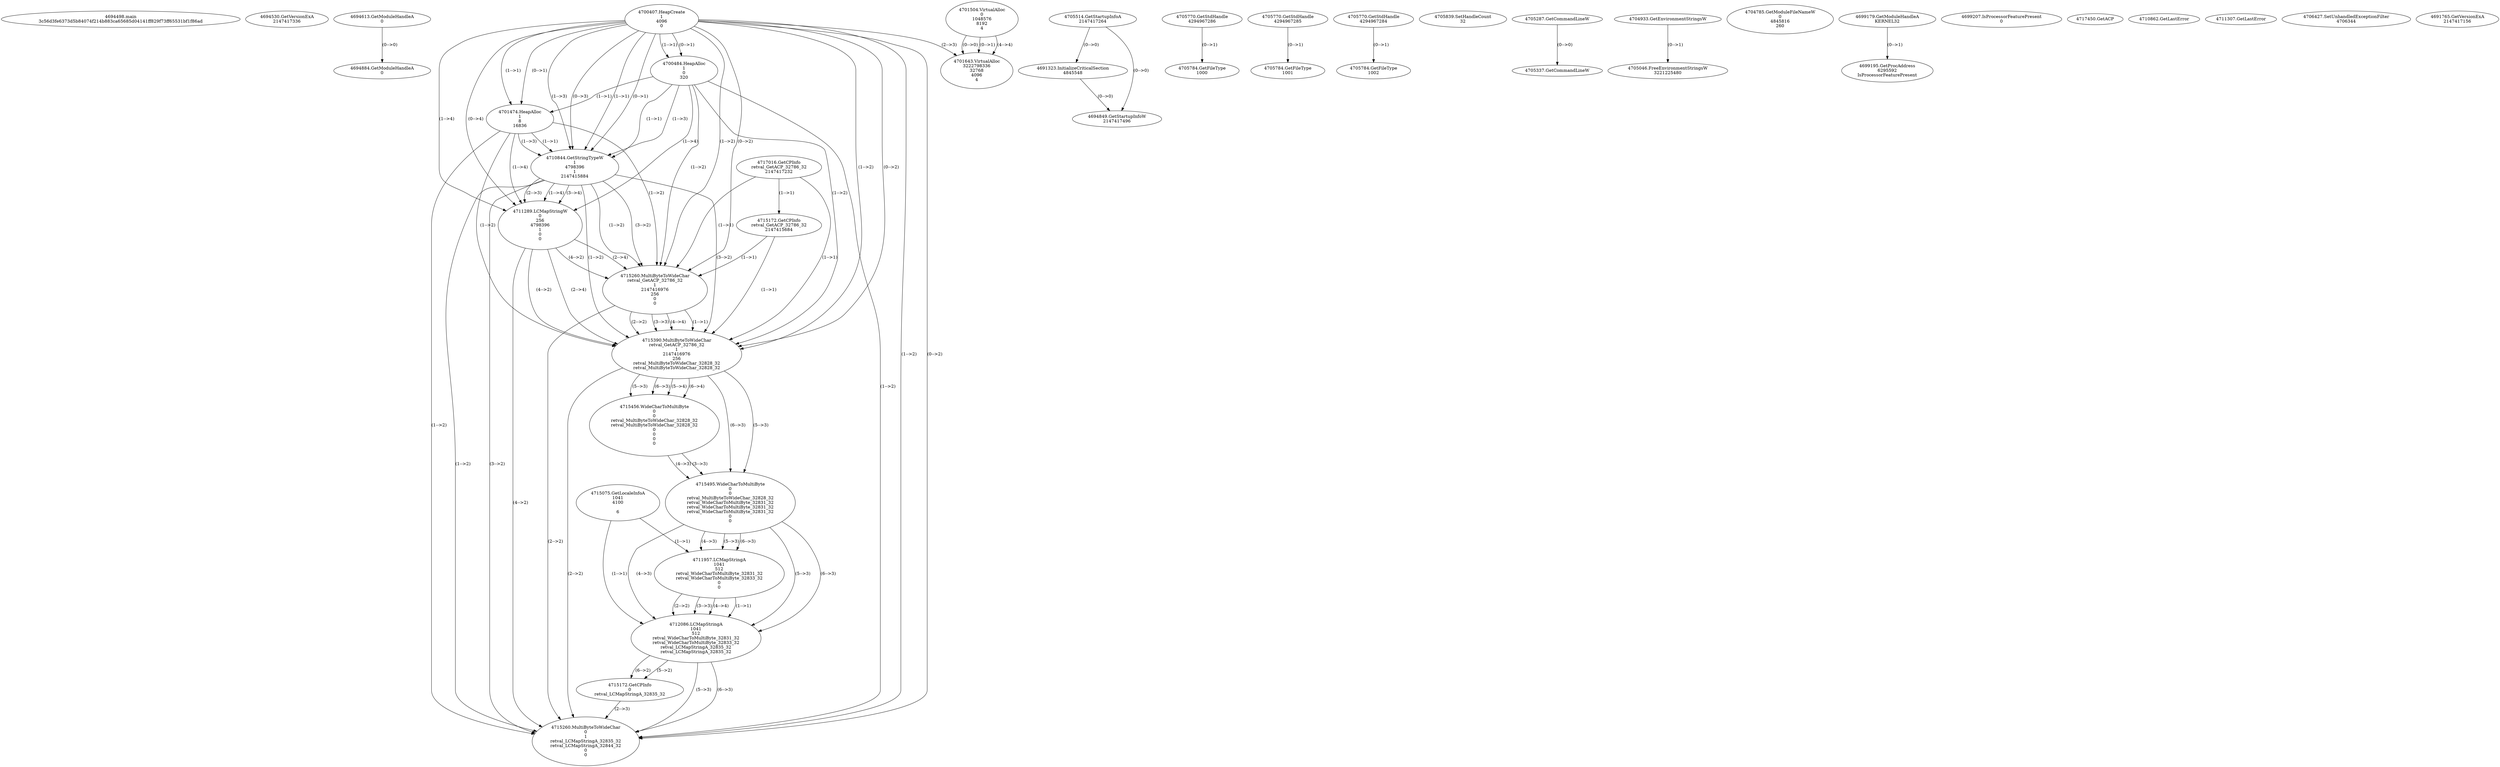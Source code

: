 // Global SCDG with merge call
digraph {
	0 [label="4694498.main
3c56d3fe6373d5b84074f214b883ca65685d04141ff829f73ff65531bf1f86ad"]
	1 [label="4694530.GetVersionExA
2147417336"]
	2 [label="4694613.GetModuleHandleA
0"]
	3 [label="4700407.HeapCreate
1
4096
0"]
	4 [label="4700484.HeapAlloc
1
0
320"]
	3 -> 4 [label="(1-->1)"]
	3 -> 4 [label="(0-->1)"]
	5 [label="4701474.HeapAlloc
1
8
16836"]
	3 -> 5 [label="(1-->1)"]
	3 -> 5 [label="(0-->1)"]
	4 -> 5 [label="(1-->1)"]
	6 [label="4701504.VirtualAlloc
0
1048576
8192
4"]
	7 [label="4701643.VirtualAlloc
3222798336
32768
4096
4"]
	6 -> 7 [label="(0-->1)"]
	3 -> 7 [label="(2-->3)"]
	6 -> 7 [label="(4-->4)"]
	6 -> 7 [label="(0-->0)"]
	8 [label="4705514.GetStartupInfoA
2147417264"]
	9 [label="4705770.GetStdHandle
4294967286"]
	10 [label="4705784.GetFileType
1000"]
	9 -> 10 [label="(0-->1)"]
	11 [label="4705770.GetStdHandle
4294967285"]
	12 [label="4705784.GetFileType
1001"]
	11 -> 12 [label="(0-->1)"]
	13 [label="4705770.GetStdHandle
4294967284"]
	14 [label="4705784.GetFileType
1002"]
	13 -> 14 [label="(0-->1)"]
	15 [label="4705839.SetHandleCount
32"]
	16 [label="4705287.GetCommandLineW
"]
	17 [label="4705337.GetCommandLineW
"]
	16 -> 17 [label="(0-->0)"]
	18 [label="4704933.GetEnvironmentStringsW
"]
	19 [label="4705046.FreeEnvironmentStringsW
3221225480"]
	18 -> 19 [label="(0-->1)"]
	20 [label="4704785.GetModuleFileNameW
0
4845816
260"]
	21 [label="4699179.GetModuleHandleA
KERNEL32"]
	22 [label="4699195.GetProcAddress
6295592
IsProcessorFeaturePresent"]
	21 -> 22 [label="(0-->1)"]
	23 [label="4699207.IsProcessorFeaturePresent
0"]
	24 [label="4717450.GetACP
"]
	25 [label="4717016.GetCPInfo
retval_GetACP_32786_32
2147417232"]
	26 [label="4710844.GetStringTypeW
1
4798396
1
2147415884"]
	3 -> 26 [label="(1-->1)"]
	3 -> 26 [label="(0-->1)"]
	4 -> 26 [label="(1-->1)"]
	5 -> 26 [label="(1-->1)"]
	3 -> 26 [label="(1-->3)"]
	3 -> 26 [label="(0-->3)"]
	4 -> 26 [label="(1-->3)"]
	5 -> 26 [label="(1-->3)"]
	27 [label="4710862.GetLastError
"]
	28 [label="4715075.GetLocaleInfoA
1041
4100

6"]
	29 [label="4711289.LCMapStringW
0
256
4798396
1
0
0"]
	26 -> 29 [label="(2-->3)"]
	3 -> 29 [label="(1-->4)"]
	3 -> 29 [label="(0-->4)"]
	4 -> 29 [label="(1-->4)"]
	5 -> 29 [label="(1-->4)"]
	26 -> 29 [label="(1-->4)"]
	26 -> 29 [label="(3-->4)"]
	30 [label="4711307.GetLastError
"]
	31 [label="4715172.GetCPInfo
retval_GetACP_32786_32
2147415684"]
	25 -> 31 [label="(1-->1)"]
	32 [label="4715260.MultiByteToWideChar
retval_GetACP_32786_32
1
2147416976
256
0
0"]
	25 -> 32 [label="(1-->1)"]
	31 -> 32 [label="(1-->1)"]
	3 -> 32 [label="(1-->2)"]
	3 -> 32 [label="(0-->2)"]
	4 -> 32 [label="(1-->2)"]
	5 -> 32 [label="(1-->2)"]
	26 -> 32 [label="(1-->2)"]
	26 -> 32 [label="(3-->2)"]
	29 -> 32 [label="(4-->2)"]
	29 -> 32 [label="(2-->4)"]
	33 [label="4715390.MultiByteToWideChar
retval_GetACP_32786_32
1
2147416976
256
retval_MultiByteToWideChar_32828_32
retval_MultiByteToWideChar_32828_32"]
	25 -> 33 [label="(1-->1)"]
	31 -> 33 [label="(1-->1)"]
	32 -> 33 [label="(1-->1)"]
	3 -> 33 [label="(1-->2)"]
	3 -> 33 [label="(0-->2)"]
	4 -> 33 [label="(1-->2)"]
	5 -> 33 [label="(1-->2)"]
	26 -> 33 [label="(1-->2)"]
	26 -> 33 [label="(3-->2)"]
	29 -> 33 [label="(4-->2)"]
	32 -> 33 [label="(2-->2)"]
	32 -> 33 [label="(3-->3)"]
	29 -> 33 [label="(2-->4)"]
	32 -> 33 [label="(4-->4)"]
	34 [label="4715456.WideCharToMultiByte
0
0
retval_MultiByteToWideChar_32828_32
retval_MultiByteToWideChar_32828_32
0
0
0
0"]
	33 -> 34 [label="(5-->3)"]
	33 -> 34 [label="(6-->3)"]
	33 -> 34 [label="(5-->4)"]
	33 -> 34 [label="(6-->4)"]
	35 [label="4715495.WideCharToMultiByte
0
0
retval_MultiByteToWideChar_32828_32
retval_WideCharToMultiByte_32831_32
retval_WideCharToMultiByte_32831_32
retval_WideCharToMultiByte_32831_32
0
0"]
	33 -> 35 [label="(5-->3)"]
	33 -> 35 [label="(6-->3)"]
	34 -> 35 [label="(3-->3)"]
	34 -> 35 [label="(4-->3)"]
	36 [label="4711957.LCMapStringA
1041
512
retval_WideCharToMultiByte_32831_32
retval_WideCharToMultiByte_32833_32
0
0"]
	28 -> 36 [label="(1-->1)"]
	35 -> 36 [label="(4-->3)"]
	35 -> 36 [label="(5-->3)"]
	35 -> 36 [label="(6-->3)"]
	37 [label="4712086.LCMapStringA
1041
512
retval_WideCharToMultiByte_32831_32
retval_WideCharToMultiByte_32833_32
retval_LCMapStringA_32835_32
retval_LCMapStringA_32835_32"]
	28 -> 37 [label="(1-->1)"]
	36 -> 37 [label="(1-->1)"]
	36 -> 37 [label="(2-->2)"]
	35 -> 37 [label="(4-->3)"]
	35 -> 37 [label="(5-->3)"]
	35 -> 37 [label="(6-->3)"]
	36 -> 37 [label="(3-->3)"]
	36 -> 37 [label="(4-->4)"]
	38 [label="4715172.GetCPInfo
0
retval_LCMapStringA_32835_32"]
	37 -> 38 [label="(5-->2)"]
	37 -> 38 [label="(6-->2)"]
	39 [label="4715260.MultiByteToWideChar
0
1
retval_LCMapStringA_32835_32
retval_LCMapStringA_32844_32
0
0"]
	3 -> 39 [label="(1-->2)"]
	3 -> 39 [label="(0-->2)"]
	4 -> 39 [label="(1-->2)"]
	5 -> 39 [label="(1-->2)"]
	26 -> 39 [label="(1-->2)"]
	26 -> 39 [label="(3-->2)"]
	29 -> 39 [label="(4-->2)"]
	32 -> 39 [label="(2-->2)"]
	33 -> 39 [label="(2-->2)"]
	37 -> 39 [label="(5-->3)"]
	37 -> 39 [label="(6-->3)"]
	38 -> 39 [label="(2-->3)"]
	40 [label="4706427.SetUnhandledExceptionFilter
4706344"]
	41 [label="4691765.GetVersionExA
2147417156"]
	42 [label="4691323.InitializeCriticalSection
4845548"]
	8 -> 42 [label="(0-->0)"]
	43 [label="4694849.GetStartupInfoW
2147417496"]
	8 -> 43 [label="(0-->0)"]
	42 -> 43 [label="(0-->0)"]
	44 [label="4694884.GetModuleHandleA
0"]
	2 -> 44 [label="(0-->0)"]
}
